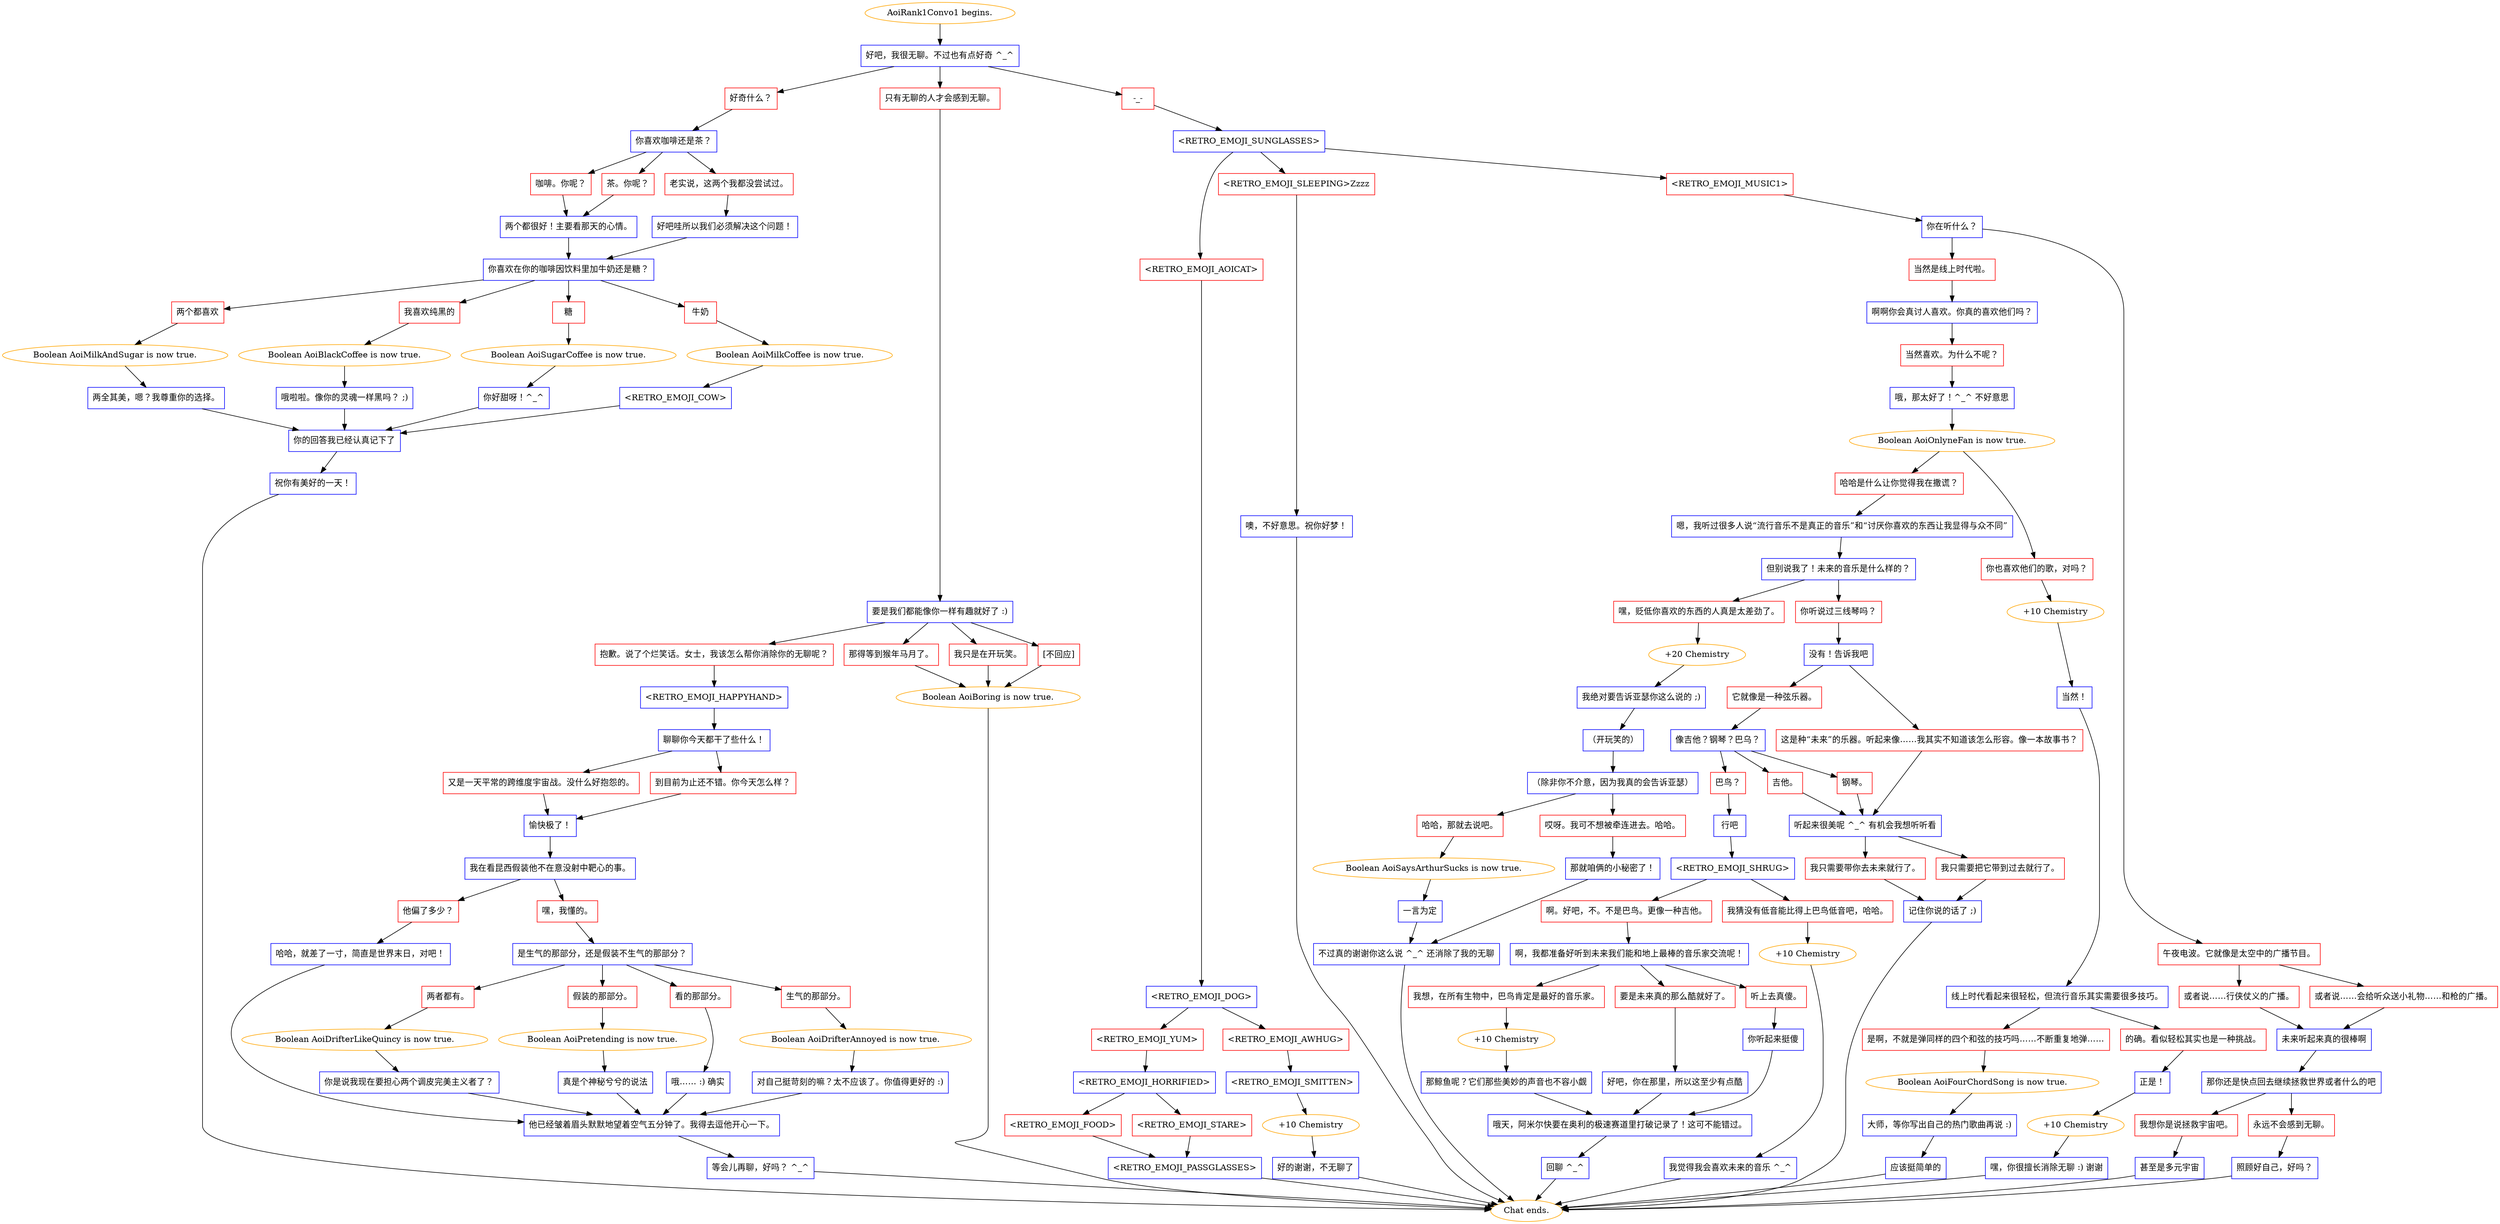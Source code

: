 digraph {
	"AoiRank1Convo1 begins." [color=orange];
		"AoiRank1Convo1 begins." -> j649948215;
	j649948215 [label="好吧，我很无聊。不过也有点好奇 ^_^",shape=box,color=blue];
		j649948215 -> j4038882902;
		j649948215 -> j2874453115;
		j649948215 -> j1239788194;
	j4038882902 [label="好奇什么？",shape=box,color=red];
		j4038882902 -> j1978802816;
	j2874453115 [label="只有无聊的人才会感到无聊。",shape=box,color=red];
		j2874453115 -> j2960110281;
	j1239788194 [label="-_-",shape=box,color=red];
		j1239788194 -> j362087304;
	j1978802816 [label="你喜欢咖啡还是茶？",shape=box,color=blue];
		j1978802816 -> j184519307;
		j1978802816 -> j343152813;
		j1978802816 -> j630080308;
	j2960110281 [label="要是我们都能像你一样有趣就好了 :)",shape=box,color=blue];
		j2960110281 -> j1106454602;
		j2960110281 -> j3488293664;
		j2960110281 -> j2387584663;
		j2960110281 -> j4217156333;
	j362087304 [label="<RETRO_EMOJI_SUNGLASSES>",shape=box,color=blue];
		j362087304 -> j4189390004;
		j362087304 -> j1253818433;
		j362087304 -> j3979082410;
	j184519307 [label="咖啡。你呢？",shape=box,color=red];
		j184519307 -> j568824025;
	j343152813 [label="茶。你呢？",shape=box,color=red];
		j343152813 -> j568824025;
	j630080308 [label="老实说，这两个我都没尝试过。",shape=box,color=red];
		j630080308 -> j1415813644;
	j1106454602 [label="抱歉。说了个烂笑话。女士，我该怎么帮你消除你的无聊呢？",shape=box,color=red];
		j1106454602 -> j2456343175;
	j3488293664 [label="那得等到猴年马月了。",shape=box,color=red];
		j3488293664 -> j3774960128;
	j2387584663 [label="我只是在开玩笑。",shape=box,color=red];
		j2387584663 -> j3774960128;
	j4217156333 [label="[不回应]",shape=box,color=red];
		j4217156333 -> j3774960128;
	j4189390004 [label="<RETRO_EMOJI_AOICAT>",shape=box,color=red];
		j4189390004 -> j2265653467;
	j1253818433 [label="<RETRO_EMOJI_SLEEPING>Zzzz",shape=box,color=red];
		j1253818433 -> j2748247833;
	j3979082410 [label="<RETRO_EMOJI_MUSIC1>",shape=box,color=red];
		j3979082410 -> j3525117427;
	j568824025 [label="两个都很好！主要看那天的心情。",shape=box,color=blue];
		j568824025 -> j2182693569;
	j1415813644 [label="好吧哇所以我们必须解决这个问题！",shape=box,color=blue];
		j1415813644 -> j2182693569;
	j2456343175 [label="<RETRO_EMOJI_HAPPYHAND>",shape=box,color=blue];
		j2456343175 -> j118562911;
	j3774960128 [label="Boolean AoiBoring is now true.",color=orange];
		j3774960128 -> "Chat ends.";
	j2265653467 [label="<RETRO_EMOJI_DOG>",shape=box,color=blue];
		j2265653467 -> j826158780;
		j2265653467 -> j3647697673;
	j2748247833 [label="噢，不好意思。祝你好梦！",shape=box,color=blue];
		j2748247833 -> "Chat ends.";
	j3525117427 [label="你在听什么？",shape=box,color=blue];
		j3525117427 -> j2684231292;
		j3525117427 -> j2369659748;
	j2182693569 [label="你喜欢在你的咖啡因饮料里加牛奶还是糖？",shape=box,color=blue];
		j2182693569 -> j3316421674;
		j2182693569 -> j3332725036;
		j2182693569 -> j177360387;
		j2182693569 -> j244204555;
	j118562911 [label="聊聊你今天都干了些什么！",shape=box,color=blue];
		j118562911 -> j1445230106;
		j118562911 -> j2582325170;
	"Chat ends." [color=orange];
	j826158780 [label="<RETRO_EMOJI_YUM>",shape=box,color=red];
		j826158780 -> j1965365248;
	j3647697673 [label="<RETRO_EMOJI_AWHUG>",shape=box,color=red];
		j3647697673 -> j4044164043;
	j2684231292 [label="当然是线上时代啦。",shape=box,color=red];
		j2684231292 -> j1068679762;
	j2369659748 [label="午夜电波。它就像是太空中的广播节目。",shape=box,color=red];
		j2369659748 -> j1424904600;
		j2369659748 -> j1527860870;
	j3316421674 [label="两个都喜欢",shape=box,color=red];
		j3316421674 -> j1658144386;
	j3332725036 [label="我喜欢纯黑的",shape=box,color=red];
		j3332725036 -> j139004600;
	j177360387 [label="糖",shape=box,color=red];
		j177360387 -> j4011422459;
	j244204555 [label="牛奶",shape=box,color=red];
		j244204555 -> j3606958008;
	j1445230106 [label="又是一天平常的跨维度宇宙战。没什么好抱怨的。",shape=box,color=red];
		j1445230106 -> j2915440812;
	j2582325170 [label="到目前为止还不错。你今天怎么样？",shape=box,color=red];
		j2582325170 -> j2915440812;
	j1965365248 [label="<RETRO_EMOJI_HORRIFIED>",shape=box,color=blue];
		j1965365248 -> j1317376976;
		j1965365248 -> j4262695449;
	j4044164043 [label="<RETRO_EMOJI_SMITTEN>",shape=box,color=blue];
		j4044164043 -> j3132753996;
	j1068679762 [label="啊啊你会真讨人喜欢。你真的喜欢他们吗？",shape=box,color=blue];
		j1068679762 -> j452506470;
	j1424904600 [label="或者说……行侠仗义的广播。",shape=box,color=red];
		j1424904600 -> j3835456332;
	j1527860870 [label="或者说……会给听众送小礼物……和枪的广播。",shape=box,color=red];
		j1527860870 -> j3835456332;
	j1658144386 [label="Boolean AoiMilkAndSugar is now true.",color=orange];
		j1658144386 -> j2241312443;
	j139004600 [label="Boolean AoiBlackCoffee is now true.",color=orange];
		j139004600 -> j1561828354;
	j4011422459 [label="Boolean AoiSugarCoffee is now true.",color=orange];
		j4011422459 -> j1115182695;
	j3606958008 [label="Boolean AoiMilkCoffee is now true.",color=orange];
		j3606958008 -> j1887858518;
	j2915440812 [label="愉快极了！",shape=box,color=blue];
		j2915440812 -> j1911533803;
	j1317376976 [label="<RETRO_EMOJI_FOOD>",shape=box,color=red];
		j1317376976 -> j3464171481;
	j4262695449 [label="<RETRO_EMOJI_STARE>",shape=box,color=red];
		j4262695449 -> j3464171481;
	j3132753996 [label="+10 Chemistry",color=orange];
		j3132753996 -> j4266760043;
	j452506470 [label="当然喜欢。为什么不呢？",shape=box,color=red];
		j452506470 -> j3877234927;
	j3835456332 [label="未来听起来真的很棒啊",shape=box,color=blue];
		j3835456332 -> j4027109568;
	j2241312443 [label="两全其美，嗯？我尊重你的选择。",shape=box,color=blue];
		j2241312443 -> j536078774;
	j1561828354 [label="哦啦啦。像你的灵魂一样黑吗？ ;)",shape=box,color=blue];
		j1561828354 -> j536078774;
	j1115182695 [label="你好甜呀！^_^",shape=box,color=blue];
		j1115182695 -> j536078774;
	j1887858518 [label="<RETRO_EMOJI_COW>",shape=box,color=blue];
		j1887858518 -> j536078774;
	j1911533803 [label="我在看昆西假装他不在意没射中靶心的事。",shape=box,color=blue];
		j1911533803 -> j2390458753;
		j1911533803 -> j939090368;
	j3464171481 [label="<RETRO_EMOJI_PASSGLASSES>",shape=box,color=blue];
		j3464171481 -> "Chat ends.";
	j4266760043 [label="好的谢谢，不无聊了",shape=box,color=blue];
		j4266760043 -> "Chat ends.";
	j3877234927 [label="哦，那太好了！^_^ 不好意思",shape=box,color=blue];
		j3877234927 -> j1089824813;
	j4027109568 [label="那你还是快点回去继续拯救世界或者什么的吧",shape=box,color=blue];
		j4027109568 -> j1680737425;
		j4027109568 -> j3252031460;
	j536078774 [label="你的回答我已经认真记下了",shape=box,color=blue];
		j536078774 -> j1891717797;
	j2390458753 [label="他偏了多少？",shape=box,color=red];
		j2390458753 -> j480214592;
	j939090368 [label="嘿，我懂的。",shape=box,color=red];
		j939090368 -> j2888009317;
	j1089824813 [label="Boolean AoiOnlyneFan is now true.",color=orange];
		j1089824813 -> j513057393;
		j1089824813 -> j672377030;
	j1680737425 [label="我想你是说拯救宇宙吧。",shape=box,color=red];
		j1680737425 -> j3483257475;
	j3252031460 [label="永远不会感到无聊。",shape=box,color=red];
		j3252031460 -> j3299710392;
	j1891717797 [label="祝你有美好的一天！",shape=box,color=blue];
		j1891717797 -> "Chat ends.";
	j480214592 [label="哈哈，就差了一寸，简直是世界末日，对吧！",shape=box,color=blue];
		j480214592 -> j1566147188;
	j2888009317 [label="是生气的那部分，还是假装不生气的那部分？",shape=box,color=blue];
		j2888009317 -> j197763414;
		j2888009317 -> j3751836853;
		j2888009317 -> j2067171027;
		j2888009317 -> j548047224;
	j513057393 [label="哈哈是什么让你觉得我在撒谎？",shape=box,color=red];
		j513057393 -> j898792641;
	j672377030 [label="你也喜欢他们的歌，对吗？",shape=box,color=red];
		j672377030 -> j3733521108;
	j3483257475 [label="甚至是多元宇宙",shape=box,color=blue];
		j3483257475 -> "Chat ends.";
	j3299710392 [label="照顾好自己，好吗？",shape=box,color=blue];
		j3299710392 -> "Chat ends.";
	j1566147188 [label="他已经皱着眉头默默地望着空气五分钟了。我得去逗他开心一下。",shape=box,color=blue];
		j1566147188 -> j2549145741;
	j197763414 [label="两者都有。",shape=box,color=red];
		j197763414 -> j1862270210;
	j3751836853 [label="假装的那部分。",shape=box,color=red];
		j3751836853 -> j3527139812;
	j2067171027 [label="看的那部分。",shape=box,color=red];
		j2067171027 -> j2768178112;
	j548047224 [label="生气的那部分。",shape=box,color=red];
		j548047224 -> j113866574;
	j898792641 [label="嗯，我听过很多人说“流行音乐不是真正的音乐”和“讨厌你喜欢的东西让我显得与众不同”",shape=box,color=blue];
		j898792641 -> j830218240;
	j3733521108 [label="+10 Chemistry",color=orange];
		j3733521108 -> j1834621864;
	j2549145741 [label="等会儿再聊，好吗？ ^_^",shape=box,color=blue];
		j2549145741 -> "Chat ends.";
	j1862270210 [label="Boolean AoiDrifterLikeQuincy is now true.",color=orange];
		j1862270210 -> j3032728931;
	j3527139812 [label="Boolean AoiPretending is now true.",color=orange];
		j3527139812 -> j4145524801;
	j2768178112 [label="哦…… :) 确实",shape=box,color=blue];
		j2768178112 -> j1566147188;
	j113866574 [label="Boolean AoiDrifterAnnoyed is now true.",color=orange];
		j113866574 -> j1980946490;
	j830218240 [label="但别说我了！未来的音乐是什么样的？",shape=box,color=blue];
		j830218240 -> j3189429746;
		j830218240 -> j2501461703;
	j1834621864 [label="当然！",shape=box,color=blue];
		j1834621864 -> j1083478373;
	j3032728931 [label="你是说我现在要担心两个调皮完美主义者了？",shape=box,color=blue];
		j3032728931 -> j1566147188;
	j4145524801 [label="真是个神秘兮兮的说法",shape=box,color=blue];
		j4145524801 -> j1566147188;
	j1980946490 [label="对自己挺苛刻的嘛？太不应该了。你值得更好的 :)",shape=box,color=blue];
		j1980946490 -> j1566147188;
	j3189429746 [label="嘿，贬低你喜欢的东西的人真是太差劲了。",shape=box,color=red];
		j3189429746 -> j2486899350;
	j2501461703 [label="你听说过三线琴吗？",shape=box,color=red];
		j2501461703 -> j3948100233;
	j1083478373 [label="线上时代看起来很轻松，但流行音乐其实需要很多技巧。",shape=box,color=blue];
		j1083478373 -> j84816248;
		j1083478373 -> j3085846388;
	j2486899350 [label="+20 Chemistry",color=orange];
		j2486899350 -> j3830203365;
	j3948100233 [label="没有！告诉我吧",shape=box,color=blue];
		j3948100233 -> j462720837;
		j3948100233 -> j1759952567;
	j84816248 [label="是啊，不就是弹同样的四个和弦的技巧吗……不断重复地弹……",shape=box,color=red];
		j84816248 -> j3510269120;
	j3085846388 [label="的确。看似轻松其实也是一种挑战。",shape=box,color=red];
		j3085846388 -> j2018621346;
	j3830203365 [label="我绝对要告诉亚瑟你这么说的 ;)",shape=box,color=blue];
		j3830203365 -> j484886342;
	j462720837 [label="它就像是一种弦乐器。",shape=box,color=red];
		j462720837 -> j1740555504;
	j1759952567 [label="这是种“未来”的乐器。听起来像……我其实不知道该怎么形容。像一本故事书？",shape=box,color=red];
		j1759952567 -> j1880329099;
	j3510269120 [label="Boolean AoiFourChordSong is now true.",color=orange];
		j3510269120 -> j4173134619;
	j2018621346 [label="正是！",shape=box,color=blue];
		j2018621346 -> j3331305978;
	j484886342 [label="（开玩笑的）",shape=box,color=blue];
		j484886342 -> j1644238817;
	j1740555504 [label="像吉他？钢琴？巴乌？",shape=box,color=blue];
		j1740555504 -> j617415493;
		j1740555504 -> j1412415519;
		j1740555504 -> j3962441358;
	j1880329099 [label="听起来很美呢 ^_^ 有机会我想听听看",shape=box,color=blue];
		j1880329099 -> j1087171613;
		j1880329099 -> j53051953;
	j4173134619 [label="大师，等你写出自己的热门歌曲再说 :)",shape=box,color=blue];
		j4173134619 -> j911186752;
	j3331305978 [label="+10 Chemistry",color=orange];
		j3331305978 -> j2960179616;
	j1644238817 [label="（除非你不介意，因为我真的会告诉亚瑟）",shape=box,color=blue];
		j1644238817 -> j2464168011;
		j1644238817 -> j2323208779;
	j617415493 [label="巴鸟？",shape=box,color=red];
		j617415493 -> j2852904253;
	j1412415519 [label="吉他。",shape=box,color=red];
		j1412415519 -> j1880329099;
	j3962441358 [label="钢琴。",shape=box,color=red];
		j3962441358 -> j1880329099;
	j1087171613 [label="我只需要带你去未来就行了。",shape=box,color=red];
		j1087171613 -> j2048974827;
	j53051953 [label="我只需要把它带到过去就行了。",shape=box,color=red];
		j53051953 -> j2048974827;
	j911186752 [label="应该挺简单的",shape=box,color=blue];
		j911186752 -> "Chat ends.";
	j2960179616 [label="嘿，你很擅长消除无聊 :) 谢谢",shape=box,color=blue];
		j2960179616 -> "Chat ends.";
	j2464168011 [label="哈哈，那就去说吧。",shape=box,color=red];
		j2464168011 -> j1291514393;
	j2323208779 [label="哎呀。我可不想被牵连进去。哈哈。",shape=box,color=red];
		j2323208779 -> j4159850963;
	j2852904253 [label="行吧",shape=box,color=blue];
		j2852904253 -> j1093472439;
	j2048974827 [label="记住你说的话了 ;)",shape=box,color=blue];
		j2048974827 -> "Chat ends.";
	j1291514393 [label="Boolean AoiSaysArthurSucks is now true.",color=orange];
		j1291514393 -> j2901265992;
	j4159850963 [label="那就咱俩的小秘密了！",shape=box,color=blue];
		j4159850963 -> j1341908245;
	j1093472439 [label="<RETRO_EMOJI_SHRUG>",shape=box,color=blue];
		j1093472439 -> j1451041691;
		j1093472439 -> j1285233870;
	j2901265992 [label="一言为定",shape=box,color=blue];
		j2901265992 -> j1341908245;
	j1341908245 [label="不过真的谢谢你这么说 ^_^ 还消除了我的无聊",shape=box,color=blue];
		j1341908245 -> "Chat ends.";
	j1451041691 [label="啊。好吧，不。不是巴鸟。更像一种吉他。",shape=box,color=red];
		j1451041691 -> j1498476561;
	j1285233870 [label="我猜没有低音能比得上巴鸟低音吧，哈哈。",shape=box,color=red];
		j1285233870 -> j2274264841;
	j1498476561 [label="啊，我都准备好听到未来我们能和地上最棒的音乐家交流呢！",shape=box,color=blue];
		j1498476561 -> j3478085925;
		j1498476561 -> j1619089627;
		j1498476561 -> j261006163;
	j2274264841 [label="+10 Chemistry",color=orange];
		j2274264841 -> j335820610;
	j3478085925 [label="我想，在所有生物中，巴鸟肯定是最好的音乐家。",shape=box,color=red];
		j3478085925 -> j1624223850;
	j1619089627 [label="要是未来真的那么酷就好了。",shape=box,color=red];
		j1619089627 -> j2438011164;
	j261006163 [label="听上去真傻。",shape=box,color=red];
		j261006163 -> j1195058871;
	j335820610 [label="我觉得我会喜欢未来的音乐 ^_^",shape=box,color=blue];
		j335820610 -> "Chat ends.";
	j1624223850 [label="+10 Chemistry",color=orange];
		j1624223850 -> j3158173496;
	j2438011164 [label="好吧，你在那里，所以这至少有点酷",shape=box,color=blue];
		j2438011164 -> j2091084146;
	j1195058871 [label="你听起来挺傻",shape=box,color=blue];
		j1195058871 -> j2091084146;
	j3158173496 [label="那鲸鱼呢？它们那些美妙的声音也不容小觑",shape=box,color=blue];
		j3158173496 -> j2091084146;
	j2091084146 [label="哦天，阿米尔快要在奥利的极速赛道里打破记录了！这可不能错过。",shape=box,color=blue];
		j2091084146 -> j3573127396;
	j3573127396 [label="回聊 ^_^",shape=box,color=blue];
		j3573127396 -> "Chat ends.";
}